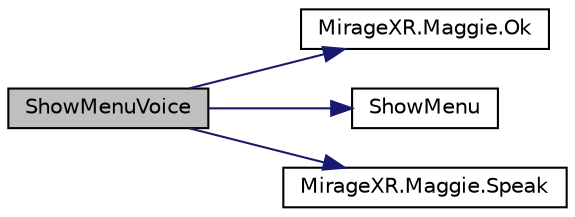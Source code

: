 digraph "ShowMenuVoice"
{
 // INTERACTIVE_SVG=YES
 // LATEX_PDF_SIZE
  edge [fontname="Helvetica",fontsize="10",labelfontname="Helvetica",labelfontsize="10"];
  node [fontname="Helvetica",fontsize="10",shape=record];
  rankdir="LR";
  Node1 [label="ShowMenuVoice",height=0.2,width=0.4,color="black", fillcolor="grey75", style="filled", fontcolor="black",tooltip="Show tasklist with voice command. Includes tts feedback."];
  Node1 -> Node2 [color="midnightblue",fontsize="10",style="solid",fontname="Helvetica"];
  Node2 [label="MirageXR.Maggie.Ok",height=0.2,width=0.4,color="black", fillcolor="white", style="filled",URL="$class_mirage_x_r_1_1_maggie.html#a6d33537130ee582b5f9d1069077b265b",tooltip="Speak out ok message."];
  Node1 -> Node3 [color="midnightblue",fontsize="10",style="solid",fontname="Helvetica"];
  Node3 [label="ShowMenu",height=0.2,width=0.4,color="black", fillcolor="white", style="filled",URL="$class_mirage_x_r_1_1_ui_manager.html#a320076d5ec51536af9676b6ae5d38e7b",tooltip="Show tasklist. Called from Hololens keyword manager."];
  Node1 -> Node4 [color="midnightblue",fontsize="10",style="solid",fontname="Helvetica"];
  Node4 [label="MirageXR.Maggie.Speak",height=0.2,width=0.4,color="black", fillcolor="white", style="filled",URL="$class_mirage_x_r_1_1_maggie.html#a6b7cce3128e898af11d75ef7f5202a56",tooltip="Speak out text."];
}
